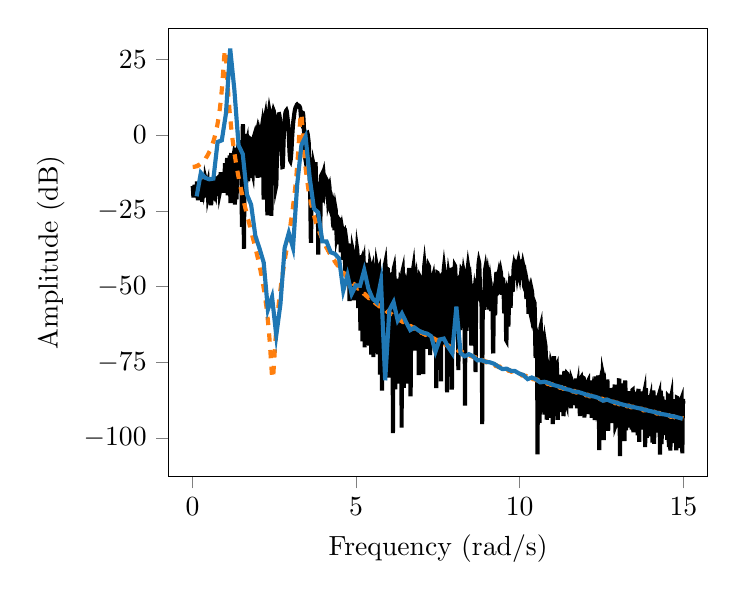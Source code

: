 % This file was created by matplotlib2tikz v0.6.13.
\begin{tikzpicture}

\definecolor{color1}{rgb}{0.122,0.467,0.706}
\definecolor{color0}{rgb}{1,0.498,0.055}

\begin{axis}[
xlabel={Frequency (rad/s)},
ylabel={Amplitude (dB)},
xmin=-0.742, xmax=15.748,
ymin=-112.64, ymax=35.212,
xtick={-5,0,5,10,15,20},
ytick={-125,-100,-75,-50,-25,0,25,50},
minor xtick={},
minor ytick={},
tick align=outside,
tick pos=left,
x grid style={white!69.02!black},
y grid style={white!69.02!black}
]
\addplot [line width=1.5pt, black, forget plot]
table {%
0.007 -16.81
0.014 -17.573
0.022 -19.271
0.029 -20.592
0.036 -19.576
0.043 -18.875
0.05 -18.331
0.058 -17.654
0.065 -16.41
0.072 -17.485
0.079 -17.488
0.086 -18.86
0.094 -18.866
0.101 -18.736
0.108 -20.214
0.115 -19.125
0.122 -17.834
0.13 -17.03
0.137 -15.356
0.144 -16.634
0.151 -18.755
0.158 -19.928
0.166 -21.515
0.173 -20.684
0.18 -17.365
0.187 -16.166
0.194 -16.052
0.202 -15.874
0.209 -17.056
0.216 -18.949
0.223 -19.25
0.23 -19.601
0.237 -20.481
0.245 -19.64
0.252 -17.48
0.259 -16.056
0.266 -15.758
0.273 -15.879
0.281 -17.414
0.288 -20.125
0.295 -22.025
0.302 -21.527
0.309 -20.136
0.317 -19.132
0.324 -17.85
0.331 -16.496
0.338 -16.112
0.345 -17.166
0.353 -18.02
0.36 -17.576
0.367 -16.986
0.374 -17.09
0.381 -17.165
0.389 -15.808
0.396 -14.419
0.403 -14.736
0.41 -16.195
0.417 -17.431
0.425 -18.496
0.432 -19.927
0.439 -20.585
0.446 -18.855
0.453 -16.395
0.461 -16.039
0.468 -18.138
0.475 -19.901
0.482 -19.515
0.489 -19.47
0.497 -21.019
0.504 -22.47
0.511 -21.027
0.518 -18.143
0.525 -17.022
0.533 -17.911
0.54 -18.666
0.547 -18.579
0.554 -19.349
0.561 -21.523
0.569 -23.217
0.576 -21.773
0.583 -18.372
0.59 -16.071
0.597 -16.183
0.605 -18.123
0.612 -19.651
0.619 -19.963
0.626 -19.695
0.633 -19.537
0.641 -19.713
0.648 -19.154
0.655 -17.423
0.662 -15.82
0.669 -15.399
0.677 -16.267
0.684 -17.93
0.691 -19.319
0.698 -19.56
0.705 -18.598
0.712 -17.048
0.72 -15.62
0.727 -14.758
0.734 -14.678
0.741 -15.775
0.748 -17.71
0.756 -19.03
0.763 -18.921
0.77 -17.712
0.777 -15.995
0.784 -14.596
0.792 -13.959
0.799 -13.891
0.806 -14.233
0.813 -14.777
0.82 -15.574
0.828 -17.173
0.835 -18.932
0.842 -18.556
0.849 -15.879
0.856 -13.311
0.864 -12.295
0.871 -13.128
0.878 -14.896
0.885 -16.017
0.892 -16.042
0.9 -15.714
0.907 -15.53
0.914 -15.475
0.921 -15.153
0.928 -14.401
0.936 -13.833
0.943 -13.592
0.95 -13.355
0.957 -13.995
0.964 -16.307
0.972 -19.07
0.979 -17.453
0.986 -12.089
0.993 -9.277
1.0 -11.755
1.008 -17.307
1.015 -14.966
1.022 -11.894
1.029 -11.672
1.036 -14.569
1.044 -17.625
1.051 -11.83
1.058 -7.583
1.065 -8.546
1.072 -13.945
1.08 -19.872
1.087 -15.069
1.094 -9.448
1.101 -8.569
1.108 -11.191
1.116 -16.149
1.123 -16.956
1.13 -9.906
1.137 -6.769
1.144 -9.09
1.151 -15.094
1.159 -22.467
1.166 -21.296
1.173 -12.202
1.18 -7.088
1.187 -5.978
1.195 -9.478
1.202 -17.114
1.209 -17.96
1.216 -12.173
1.223 -8.91
1.231 -8.398
1.238 -10.425
1.245 -15.202
1.252 -18.125
1.259 -11.54
1.267 -6.179
1.274 -5.552
1.281 -9.206
1.288 -16.026
1.295 -22.955
1.303 -20.145
1.31 -10.419
1.317 -4.879
1.324 -4.232
1.331 -7.584
1.339 -14.166
1.346 -21.181
1.353 -18.206
1.36 -11.93
1.367 -7.766
1.375 -5.326
1.382 -4.926
1.389 -7.565
1.396 -12.497
1.403 -12.108
1.411 -9.096
1.418 -9.458
1.425 -10.708
1.432 -9.095
1.439 -6.765
1.447 -6.808
1.454 -7.747
1.461 -4.622
1.468 -1.739
1.475 -3.169
1.483 -7.518
1.49 -9.938
1.497 -12.677
1.504 -20.829
1.511 -30.264
1.519 -22.262
1.526 -8.5
1.533 0.119
1.54 3.561
1.547 1.996
1.555 -4.982
1.562 -17.995
1.569 -32.83
1.576 -37.512
1.583 -17.701
1.591 -5.606
1.598 -0.169
1.605 0.341
1.612 -2.741
1.619 -8.088
1.626 -14.85
1.634 -19.001
1.641 -15.583
1.648 -9.684
1.655 -4.786
1.662 -2.278
1.67 -1.904
1.677 -3.013
1.684 -5.815
1.691 -10.708
1.698 -15.171
1.706 -14.626
1.713 -11.664
1.72 -8.021
1.727 -3.921
1.734 -1.026
1.742 -1.108
1.749 -4.662
1.756 -10.279
1.763 -14.081
1.77 -13.515
1.778 -10.237
1.785 -7.455
1.792 -5.158
1.799 -2.767
1.806 -1.538
1.814 -2.435
1.821 -5.381
1.828 -9.284
1.835 -12.298
1.842 -12.648
1.85 -10.741
1.857 -7.536
1.864 -3.597
1.871 -0.867
1.878 -0.614
1.886 -2.45
1.893 -5.157
1.9 -8.281
1.907 -11.734
1.914 -13.276
1.922 -10.764
1.929 -6.417
1.936 -3.061
1.943 -1.238
1.95 -0.128
1.958 0.283
1.965 -1.069
1.972 -4.646
1.979 -9.48
1.986 -13.393
1.994 -14.076
2.001 -10.482
2.008 -5.682
2.015 -2.444
2.022 -0.861
2.03 0.125
2.037 0.78
2.044 0.4
2.051 -1.233
2.058 -3.508
2.065 -6.283
2.073 -10.202
2.08 -13.913
2.087 -12.867
2.094 -8.492
2.101 -4.059
2.109 -0.613
2.116 1.414
2.123 2.394
2.13 3.143
2.137 3.659
2.145 2.876
2.152 -0.105
2.159 -5.516
2.166 -12.785
2.173 -20.32
2.181 -21.26
2.188 -12.416
2.195 -5.158
2.202 -0.76
2.209 2.115
2.217 4.377
2.224 5.95
2.231 6.363
2.238 5.529
2.245 3.952
2.253 2.268
2.26 0.284
2.267 -3.239
2.274 -9.831
2.281 -21.302
2.289 -26.463
2.296 -15.297
2.303 -7.569
2.31 -2.226
2.317 1.621
2.325 4.362
2.332 6.335
2.339 7.687
2.346 8.26
2.353 7.855
2.361 6.625
2.368 4.995
2.375 3.078
2.382 0.421
2.389 -3.573
2.397 -9.452
2.404 -18.316
2.411 -26.637
2.418 -17.406
2.425 -9.046
2.433 -3.973
2.44 -0.42
2.447 2.512
2.454 4.947
2.461 6.726
2.469 7.784
2.476 8.148
2.483 7.951
2.49 7.443
2.497 6.735
2.504 5.613
2.512 3.794
2.519 1.373
2.526 -1.262
2.533 -4.133
2.54 -7.876
2.548 -12.777
2.555 -16.882
2.562 -16.511
2.569 -13.015
2.576 -9.035
2.584 -5.081
2.591 -1.373
2.598 1.66
2.605 3.671
2.612 4.665
2.62 5.114
2.627 5.618
2.634 6.314
2.641 6.834
2.648 6.853
2.656 6.46
2.663 5.966
2.67 5.501
2.677 4.89
2.684 3.893
2.692 2.441
2.699 0.604
2.706 -1.436
2.713 -3.378
2.72 -5.005
2.728 -6.441
2.735 -7.956
2.742 -9.52
2.749 -10.602
2.756 -10.581
2.764 -9.299
2.771 -7.076
2.778 -4.436
2.785 -1.851
2.792 0.384
2.8 2.133
2.807 3.392
2.814 4.336
2.821 5.229
2.828 6.158
2.836 6.96
2.843 7.442
2.85 7.644
2.857 7.805
2.864 8.031
2.872 8.147
2.879 7.926
2.886 7.368
2.893 6.668
2.9 5.976
2.908 5.293
2.915 4.557
2.922 3.73
2.929 2.748
2.936 1.463
2.944 -0.225
2.951 -2.155
2.958 -3.969
2.965 -5.465
2.972 -6.701
2.979 -7.724
2.987 -8.399
2.994 -8.543
3.001 -8.147
3.008 -7.39
3.015 -6.448
3.023 -5.344
3.03 -4.025
3.037 -2.522
3.044 -1.005
3.051 0.323
3.059 1.431
3.066 2.468
3.073 3.51
3.08 4.421
3.087 5.071
3.095 5.57
3.102 6.136
3.109 6.797
3.116 7.409
3.123 7.869
3.131 8.22
3.138 8.547
3.145 8.862
3.152 9.1
3.159 9.223
3.167 9.305
3.174 9.466
3.181 9.725
3.188 9.963
3.195 10.035
3.203 9.929
3.21 9.789
3.217 9.756
3.224 9.8
3.231 9.755
3.239 9.587
3.246 9.462
3.253 9.491
3.26 9.565
3.267 9.508
3.275 9.324
3.282 9.14
3.289 8.953
3.296 8.549
3.303 7.707
3.311 6.447
3.318 5.082
3.325 4.109
3.332 3.923
3.339 4.483
3.347 5.372
3.354 6.229
3.361 6.909
3.368 7.313
3.375 7.269
3.383 6.67
3.39 5.634
3.397 4.346
3.404 2.801
3.411 0.85
3.418 -1.485
3.426 -3.899
3.433 -5.98
3.44 -7.359
3.447 -7.794
3.454 -7.279
3.462 -5.942
3.469 -4.056
3.476 -2.159
3.483 -0.783
3.49 -0.041
3.498 0.351
3.505 0.606
3.512 0.656
3.519 0.395
3.526 -0.174
3.534 -0.908
3.541 -1.526
3.548 -2.026
3.555 -3.079
3.562 -5.542
3.57 -9.453
3.577 -13.116
3.584 -14.717
3.591 -16.005
3.598 -19.406
3.606 -25.575
3.613 -32.792
3.62 -35.598
3.627 -31.036
3.634 -24.608
3.642 -20.413
3.649 -19.229
3.656 -20.398
3.663 -21.085
3.67 -17.797
3.678 -13.262
3.685 -10.389
3.692 -9.444
3.699 -9.809
3.706 -10.663
3.714 -11.468
3.721 -12.356
3.728 -13.434
3.735 -13.716
3.742 -12.142
3.75 -9.932
3.757 -8.98
3.764 -10.11
3.771 -13.322
3.778 -17.989
3.786 -22.112
3.793 -22.452
3.8 -19.614
3.807 -16.777
3.814 -15.435
3.822 -16.144
3.829 -19.505
3.836 -26.776
3.843 -39.451
3.85 -34.673
3.858 -24.25
3.865 -19.099
3.872 -17.335
3.879 -18.147
3.886 -21.333
3.893 -27.292
3.901 -34.104
3.908 -28.844
3.915 -20.576
3.922 -15.673
3.929 -13.453
3.937 -13.281
3.944 -14.857
3.951 -17.852
3.958 -21.135
3.965 -22.304
3.973 -20.354
3.98 -17.134
3.987 -14.316
3.994 -12.651
4.001 -12.383
4.009 -13.396
4.016 -15.23
4.023 -16.977
4.03 -17.565
4.037 -16.893
4.045 -15.867
4.052 -15.204
4.059 -15.122
4.066 -15.563
4.073 -16.305
4.081 -16.99
4.088 -17.201
4.095 -16.697
4.102 -15.751
4.109 -15.06
4.117 -15.232
4.124 -16.447
4.131 -18.422
4.138 -20.502
4.145 -21.721
4.153 -21.298
4.16 -19.662
4.167 -17.976
4.174 -16.927
4.181 -16.701
4.189 -17.418
4.196 -19.25
4.203 -22.051
4.21 -24.545
4.217 -24.773
4.225 -23.114
4.232 -21.41
4.239 -20.532
4.246 -20.623
4.253 -21.597
4.261 -23.231
4.268 -25.025
4.275 -26.089
4.282 -25.753
4.289 -24.465
4.297 -23.185
4.304 -22.538
4.311 -22.859
4.318 -24.37
4.325 -27.051
4.332 -30.089
4.34 -31.383
4.347 -29.789
4.354 -27.086
4.361 -25.008
4.368 -24.191
4.376 -24.695
4.383 -26.306
4.39 -28.691
4.397 -31.337
4.404 -33.114
4.412 -32.64
4.419 -30.463
4.426 -28.345
4.433 -27.216
4.44 -27.343
4.448 -28.802
4.455 -31.487
4.462 -34.587
4.469 -36.002
4.476 -34.5
4.484 -31.8
4.491 -29.533
4.498 -28.27
4.505 -28.223
4.512 -29.564
4.52 -32.411
4.527 -36.306
4.534 -38.724
4.541 -37.221
4.548 -34.439
4.556 -32.434
4.563 -31.248
4.57 -30.724
4.577 -31.179
4.584 -33.209
4.592 -37.101
4.599 -41.185
4.606 -40.548
4.613 -36.466
4.62 -33.269
4.628 -31.771
4.635 -31.661
4.642 -32.62
4.649 -34.693
4.656 -38.26
4.664 -43.07
4.671 -44.9
4.678 -41.058
4.685 -37.18
4.692 -35.214
4.7 -34.779
4.707 -35.36
4.714 -36.941
4.721 -40.128
4.728 -45.397
4.736 -49.178
4.743 -44.828
4.75 -39.376
4.757 -36.441
4.764 -35.833
4.772 -36.976
4.779 -39.413
4.786 -43.149
4.793 -48.784
4.8 -54.747
4.807 -50.968
4.815 -43.826
4.822 -39.679
4.829 -38.302
4.836 -39.074
4.843 -41.479
4.851 -45.127
4.858 -49.922
4.865 -54.346
4.872 -51.635
4.879 -44.83
4.887 -39.991
4.894 -37.849
4.901 -38.196
4.908 -40.758
4.915 -45.191
4.923 -50.752
4.93 -54.499
4.937 -51.729
4.944 -45.922
4.951 -41.26
4.959 -38.59
4.966 -37.969
4.973 -39.444
4.98 -43.103
4.987 -48.623
4.995 -53.312
5.002 -52.084
5.009 -47.141
5.016 -42.423
5.023 -39.116
5.031 -37.615
5.038 -38.137
5.045 -40.889
5.052 -46.191
5.059 -53.898
5.067 -57.047
5.074 -50.815
5.081 -45.267
5.088 -41.947
5.095 -40.362
5.103 -40.357
5.11 -42.187
5.117 -46.529
5.124 -54.698
5.131 -64.506
5.139 -56.534
5.146 -48.146
5.153 -43.523
5.16 -41.364
5.167 -41.156
5.175 -42.895
5.182 -47.024
5.189 -54.819
5.196 -68.065
5.203 -61.963
5.211 -50.94
5.218 -45.111
5.225 -42.39
5.232 -41.985
5.239 -43.723
5.246 -47.949
5.254 -55.962
5.261 -70.022
5.268 -63.514
5.275 -52.263
5.282 -46.287
5.29 -43.234
5.297 -42.293
5.304 -43.379
5.311 -46.957
5.318 -54.326
5.326 -67.631
5.333 -63.956
5.34 -52.76
5.347 -46.647
5.354 -43.353
5.362 -42.12
5.369 -42.86
5.376 -45.797
5.383 -51.642
5.39 -62.408
5.398 -69.498
5.405 -56.105
5.412 -48.225
5.419 -44.275
5.426 -42.798
5.434 -43.214
5.441 -45.537
5.448 -50.486
5.455 -60.092
5.462 -72.426
5.47 -59.668
5.477 -50.858
5.484 -46.294
5.491 -44.137
5.498 -43.859
5.506 -45.573
5.513 -49.911
5.52 -58.475
5.527 -73.29
5.534 -63.673
5.542 -52.883
5.549 -47.121
5.556 -44.178
5.563 -43.417
5.57 -44.819
5.578 -48.774
5.585 -56.353
5.592 -68.795
5.599 -65.226
5.606 -54.511
5.614 -48.205
5.621 -44.575
5.628 -43.007
5.635 -43.429
5.642 -45.987
5.65 -51.113
5.657 -60.02
5.664 -72.347
5.671 -62.91
5.678 -52.738
5.685 -47.124
5.693 -44.492
5.7 -44.269
5.707 -46.357
5.714 -51.034
5.721 -59.517
5.729 -79.02
5.736 -77.49
5.743 -59.559
5.75 -52.224
5.757 -49.09
5.765 -48.994
5.772 -51.666
5.779 -57.426
5.786 -68.592
5.793 -84.323
5.801 -62.983
5.808 -52.51
5.815 -47.156
5.822 -45.031
5.829 -45.487
5.837 -48.337
5.844 -53.985
5.851 -64.531
5.858 -76.446
5.865 -59.826
5.873 -50.134
5.88 -44.988
5.887 -42.587
5.894 -42.197
5.901 -43.478
5.909 -46.437
5.916 -51.704
5.923 -61.278
5.93 -73.141
5.937 -60.049
5.945 -50.926
5.952 -46.233
5.959 -44.214
5.966 -44.264
5.973 -46.339
5.981 -50.962
5.988 -59.951
5.995 -79.982
6.002 -67.98
6.009 -56.177
6.017 -51.058
6.024 -49.251
6.031 -49.805
6.038 -52.636
6.045 -58.61
6.053 -71.104
6.06 -77.975
6.067 -60.741
6.074 -52.366
6.081 -47.977
6.089 -45.988
6.096 -45.913
6.103 -47.889
6.11 -52.836
6.117 -64.078
6.125 -98.329
6.132 -61.092
6.139 -50.998
6.146 -46.196
6.153 -44.033
6.16 -43.73
6.168 -45.171
6.175 -48.683
6.182 -55.209
6.189 -67.641
6.196 -83.922
6.204 -64.634
6.211 -55.535
6.218 -50.603
6.225 -48.021
6.232 -47.438
6.24 -48.999
6.247 -53.142
6.254 -60.44
6.261 -66.939
6.268 -60.941
6.276 -54.064
6.283 -50.323
6.29 -49.291
6.297 -50.845
6.304 -55.424
6.312 -64.76
6.319 -82.004
6.326 -68.561
6.333 -57.817
6.34 -52.164
6.348 -49.054
6.355 -47.677
6.362 -47.837
6.369 -49.719
6.376 -54.055
6.384 -63.276
6.391 -96.528
6.398 -66.254
6.405 -53.563
6.412 -47.597
6.42 -44.897
6.427 -44.569
6.434 -46.486
6.441 -51.145
6.448 -60.401
6.456 -83.436
6.463 -70.563
6.47 -58.137
6.477 -52.843
6.484 -50.579
6.492 -50.187
6.499 -51.331
6.506 -54.203
6.513 -59.669
6.52 -69.46
6.528 -72.885
6.535 -60.659
6.542 -52.751
6.549 -48.343
6.556 -46.507
6.564 -47.123
6.571 -50.701
6.578 -59.108
6.585 -81.981
6.592 -66.817
6.599 -53.712
6.607 -47.662
6.614 -44.742
6.621 -43.882
6.628 -44.706
6.635 -47.087
6.643 -51.026
6.65 -56.794
6.657 -65.763
6.664 -86.228
6.671 -80.155
6.679 -63.683
6.686 -56.824
6.693 -54.056
6.7 -54.088
6.707 -56.16
6.715 -58.277
6.722 -56.312
6.729 -51.193
6.736 -46.79
6.743 -44.267
6.751 -43.692
6.758 -45.006
6.765 -48.281
6.772 -53.94
6.779 -62.958
6.787 -71.106
6.794 -63.167
6.801 -55.591
6.808 -51.135
6.815 -48.539
6.823 -47.118
6.83 -46.719
6.837 -47.581
6.844 -50.127
6.851 -54.581
6.859 -59.296
6.866 -58.661
6.873 -54.058
6.88 -50.466
6.887 -48.958
6.895 -49.766
6.902 -53.467
6.909 -61.738
6.916 -79.206
6.923 -69.038
6.931 -57.267
6.938 -51.343
6.945 -48.164
6.952 -46.789
6.959 -46.939
6.967 -48.584
6.974 -51.813
6.981 -56.764
6.988 -62.69
6.995 -63.893
7.003 -58.492
7.01 -53.53
7.017 -50.9
7.024 -50.666
7.031 -53.027
7.039 -59.009
7.046 -73.23
7.053 -78.872
7.06 -59.141
7.067 -50.437
7.074 -45.702
7.082 -43.298
7.089 -42.612
7.096 -43.384
7.103 -45.575
7.11 -49.374
7.118 -55.236
7.125 -63.531
7.132 -69.49
7.139 -64.996
7.146 -60.208
7.154 -58.37
7.161 -59.423
7.168 -63.659
7.175 -70.543
7.182 -68.23
7.19 -58.531
7.197 -51.517
7.204 -47.008
7.211 -44.332
7.218 -43.147
7.226 -43.317
7.233 -44.867
7.24 -48.036
7.247 -53.443
7.254 -62.437
7.262 -72.61
7.269 -64.634
7.276 -56.938
7.283 -53.353
7.29 -52.693
7.298 -54.604
7.305 -59.315
7.312 -66.276
7.319 -65.872
7.326 -57.858
7.334 -51.917
7.341 -48.436
7.348 -46.761
7.355 -46.479
7.362 -47.418
7.37 -49.606
7.377 -53.184
7.384 -57.918
7.391 -61.17
7.398 -58.922
7.406 -54.488
7.413 -51.277
7.42 -49.948
7.427 -50.703
7.434 -54.087
7.442 -61.871
7.449 -83.495
7.456 -72.167
7.463 -57.283
7.47 -50.48
7.478 -46.957
7.485 -45.463
7.492 -45.515
7.499 -46.875
7.506 -49.295
7.513 -52.143
7.521 -53.928
7.528 -53.263
7.535 -50.992
7.542 -48.762
7.549 -47.41
7.557 -47.285
7.564 -48.702
7.571 -52.221
7.578 -59.141
7.585 -74.058
7.593 -81.259
7.6 -62.702
7.607 -55.022
7.614 -51.27
7.621 -49.833
7.629 -50.147
7.636 -51.824
7.643 -53.971
7.65 -54.595
7.657 -52.465
7.665 -49.126
7.672 -46.206
7.679 -44.306
7.686 -43.612
7.693 -44.244
7.701 -46.379
7.708 -50.342
7.715 -56.704
7.722 -65.662
7.729 -69.142
7.737 -62.685
7.744 -57.921
7.751 -56.068
7.758 -56.803
7.765 -60.427
7.773 -68.575
7.78 -84.843
7.787 -71.953
7.794 -59.958
7.801 -53.244
7.809 -49.129
7.816 -46.764
7.823 -45.873
7.83 -46.344
7.837 -47.986
7.845 -50.19
7.852 -51.526
7.859 -50.62
7.866 -48.199
7.873 -45.894
7.881 -44.572
7.888 -44.539
7.895 -45.95
7.902 -49.032
7.909 -54.333
7.917 -63.42
7.924 -83.943
7.931 -82.917
7.938 -66.679
7.945 -60.659
7.953 -58.388
7.96 -58.589
7.967 -60.723
7.974 -63.103
7.981 -61.42
7.988 -55.948
7.996 -50.66
8.003 -46.74
8.01 -44.226
8.017 -43.051
8.024 -43.184
8.032 -44.602
8.039 -47.221
8.046 -50.689
8.053 -53.831
8.06 -54.548
8.068 -52.658
8.075 -50.273
8.082 -48.769
8.089 -48.615
8.096 -50.063
8.104 -53.507
8.111 -59.853
8.118 -71.215
8.125 -77.514
8.132 -65.018
8.14 -57.884
8.147 -54.54
8.154 -53.845
8.161 -55.517
8.168 -59.502
8.176 -64.284
8.183 -63.204
8.19 -56.934
8.197 -51.471
8.204 -47.73
8.212 -45.466
8.219 -44.461
8.226 -44.578
8.233 -45.684
8.24 -47.518
8.248 -49.435
8.255 -50.294
8.262 -49.398
8.269 -47.503
8.276 -45.793
8.284 -44.965
8.291 -45.366
8.298 -47.268
8.305 -51.055
8.312 -57.535
8.32 -69.048
8.327 -89.284
8.334 -72.169
8.341 -63.174
8.348 -59.489
8.356 -58.852
8.363 -60.588
8.37 -63.785
8.377 -64.605
8.384 -59.803
8.392 -53.783
8.399 -49.044
8.406 -45.786
8.413 -43.869
8.42 -43.193
8.427 -43.703
8.435 -45.324
8.442 -47.809
8.449 -50.423
8.456 -51.813
8.463 -51.252
8.471 -49.71
8.478 -48.429
8.485 -48.057
8.492 -48.92
8.499 -51.328
8.507 -55.753
8.514 -62.777
8.521 -69.453
8.528 -64.497
8.535 -57.148
8.543 -52.411
8.55 -49.871
8.557 -49.12
8.564 -49.981
8.571 -52.325
8.579 -55.638
8.586 -58.111
8.593 -57.493
8.6 -54.961
8.607 -52.818
8.615 -51.952
8.622 -52.628
8.629 -55.15
8.636 -60.238
8.643 -69.571
8.651 -78.211
8.658 -66.194
8.665 -57.315
8.672 -52.126
8.679 -49.181
8.687 -47.836
8.694 -47.721
8.701 -48.439
8.708 -49.28
8.715 -49.21
8.723 -47.75
8.73 -45.574
8.737 -43.583
8.744 -42.249
8.751 -41.732
8.759 -42.091
8.766 -43.364
8.773 -45.573
8.78 -48.607
8.787 -51.938
8.795 -54.267
8.802 -54.438
8.809 -53.262
8.816 -52.324
8.823 -52.561
8.831 -54.538
8.838 -59.07
8.845 -68.413
8.852 -95.385
8.859 -74.097
8.866 -61.9
8.874 -56.459
8.881 -54.134
8.888 -53.819
8.895 -54.941
8.902 -56.756
8.91 -57.612
8.917 -55.754
8.924 -52.063
8.931 -48.452
8.938 -45.775
8.946 -44.222
8.953 -43.78
8.96 -44.375
8.967 -45.876
8.974 -47.981
8.982 -49.943
8.989 -50.561
8.996 -49.392
9.003 -47.471
9.01 -45.951
9.018 -45.389
9.025 -45.982
9.032 -47.803
9.039 -50.827
9.046 -54.644
9.054 -57.552
9.061 -56.988
9.068 -53.865
9.075 -50.778
9.082 -48.774
9.09 -48.072
9.097 -48.708
9.104 -50.676
9.111 -53.79
9.118 -57.054
9.126 -58.072
9.133 -56.086
9.14 -53.487
9.147 -51.892
9.154 -51.745
9.162 -53.199
9.169 -56.498
9.176 -62.13
9.183 -70.082
9.19 -72.041
9.198 -64.514
9.205 -58.502
9.212 -55.064
9.219 -53.693
9.226 -54.078
9.234 -55.938
9.241 -58.475
9.248 -59.432
9.255 -56.946
9.262 -52.91
9.27 -49.386
9.277 -46.987
9.284 -45.793
9.291 -45.785
9.298 -46.901
9.306 -48.908
9.313 -51.087
9.32 -52.093
9.327 -51.156
9.334 -49.158
9.341 -47.259
9.349 -46.021
9.356 -45.637
9.363 -46.181
9.37 -47.624
9.377 -49.651
9.385 -51.29
9.392 -51.195
9.399 -49.404
9.406 -47.278
9.413 -45.766
9.421 -45.186
9.428 -45.59
9.435 -46.939
9.442 -49.058
9.449 -51.377
9.457 -52.683
9.464 -52.044
9.471 -50.212
9.478 -48.491
9.485 -47.557
9.493 -47.62
9.5 -48.741
9.507 -50.943
9.514 -54.114
9.521 -57.463
9.529 -58.792
9.536 -56.975
9.543 -54.253
9.55 -52.474
9.557 -52.204
9.565 -53.605
9.572 -56.825
9.579 -61.96
9.586 -67.673
9.593 -67.806
9.601 -62.626
9.608 -58.088
9.615 -55.351
9.622 -54.309
9.629 -54.864
9.637 -56.989
9.644 -60.379
9.651 -63.161
9.658 -61.797
9.665 -57.553
9.673 -53.733
9.68 -51.306
9.687 -50.335
9.694 -50.761
9.701 -52.468
9.709 -55.016
9.716 -56.969
9.723 -56.304
9.73 -53.474
9.737 -50.513
9.745 -48.416
9.752 -47.393
9.759 -47.411
9.766 -48.337
9.773 -49.84
9.78 -51.146
9.788 -51.12
9.795 -49.423
9.802 -47.001
9.809 -44.851
9.816 -43.441
9.824 -42.913
9.831 -43.255
9.838 -44.319
9.845 -45.722
9.852 -46.749
9.86 -46.678
9.867 -45.536
9.874 -44.037
9.881 -42.826
9.888 -42.218
9.896 -42.314
9.903 -43.086
9.91 -44.363
9.917 -45.701
9.924 -46.359
9.932 -45.797
9.939 -44.332
9.946 -42.77
9.953 -41.705
9.96 -41.393
9.968 -41.879
9.975 -43.066
9.982 -44.655
9.989 -46.036
9.996 -46.434
10.004 -45.603
10.011 -44.136
10.018 -42.785
10.025 -41.995
10.032 -41.938
10.04 -42.621
10.047 -43.909
10.054 -45.452
10.061 -46.601
10.068 -46.669
10.076 -45.629
10.083 -44.166
10.09 -42.987
10.097 -42.493
10.104 -42.853
10.112 -44.086
10.119 -46.042
10.126 -48.271
10.133 -49.907
10.14 -50.126
10.148 -49.087
10.155 -47.691
10.162 -46.661
10.169 -46.351
10.176 -46.912
10.184 -48.381
10.191 -50.602
10.198 -52.934
10.205 -54.086
10.212 -53.301
10.22 -51.522
10.227 -50.006
10.234 -49.358
10.241 -49.774
10.248 -51.294
10.255 -53.833
10.263 -56.887
10.27 -58.958
10.277 -58.373
10.284 -55.965
10.291 -53.591
10.299 -52.097
10.306 -51.682
10.313 -52.367
10.32 -54.106
10.327 -56.642
10.335 -59.014
10.342 -59.356
10.349 -57.207
10.356 -54.394
10.363 -52.308
10.371 -51.4
10.378 -51.751
10.385 -53.347
10.392 -56.102
10.399 -59.658
10.407 -62.783
10.414 -63.322
10.421 -61.13
10.428 -58.301
10.435 -56.147
10.443 -55.093
10.45 -55.306
10.457 -56.944
10.464 -60.217
10.471 -65.302
10.479 -71.357
10.486 -73.474
10.493 -69.967
10.5 -66.478
10.507 -64.855
10.515 -65.196
10.522 -67.607
10.529 -72.65
10.536 -82.244
10.543 -105.301
10.551 -90.311
10.558 -78.199
10.565 -72.723
10.572 -70.305
10.579 -70.012
10.587 -71.758
10.594 -76.184
10.601 -85.307
10.608 -94.953
10.615 -80.5
10.623 -70.982
10.63 -65.774
10.637 -63.295
10.644 -62.983
10.651 -64.705
10.659 -68.641
10.666 -75.407
10.673 -85.651
10.68 -88.286
10.687 -79.035
10.694 -72.399
10.702 -68.223
10.709 -65.759
10.716 -64.807
10.723 -65.463
10.73 -68.05
10.738 -73.265
10.745 -82.592
10.752 -92.202
10.759 -82.379
10.766 -74.554
10.774 -70.624
10.781 -69.21
10.788 -69.716
10.795 -71.901
10.802 -75.679
10.81 -81.006
10.817 -87.683
10.824 -93.88
10.831 -93.16
10.838 -86.932
10.846 -81.346
10.853 -77.667
10.86 -75.974
10.867 -76.317
10.874 -78.769
10.882 -82.859
10.889 -85.417
10.896 -83.067
10.903 -79.851
10.91 -78.831
10.918 -80.777
10.925 -86.238
10.932 -93.274
10.939 -89.13
10.946 -81.575
10.954 -77.211
10.961 -75.5
10.968 -75.771
10.975 -77.396
10.982 -79.573
10.99 -81.695
10.997 -84.247
11.004 -88.711
11.011 -95.367
11.018 -92.812
11.026 -83.401
11.033 -77.093
11.04 -73.8
11.047 -72.971
11.054 -74.445
11.062 -78.383
11.069 -85.094
11.076 -92.651
11.083 -92.029
11.09 -87.483
11.098 -84.728
11.105 -82.91
11.112 -80.722
11.119 -78.269
11.126 -76.536
11.134 -76.301
11.141 -78.08
11.148 -82.424
11.155 -89.631
11.162 -93.96
11.169 -88.089
11.177 -82.812
11.184 -80.512
11.191 -80.546
11.198 -81.871
11.205 -82.632
11.213 -81.495
11.22 -79.725
11.227 -79.11
11.234 -80.605
11.241 -84.761
11.249 -90.715
11.256 -90.71
11.263 -84.948
11.27 -81.159
11.277 -80.177
11.285 -81.283
11.292 -82.815
11.299 -82.468
11.306 -80.663
11.313 -79.751
11.321 -81.116
11.328 -85.555
11.335 -92.682
11.342 -92.201
11.349 -84.528
11.357 -79.634
11.364 -77.834
11.371 -78.55
11.378 -81.158
11.385 -84.138
11.393 -85.033
11.4 -84.109
11.407 -83.864
11.414 -85.468
11.421 -88.235
11.429 -88.535
11.436 -84.753
11.443 -80.82
11.45 -78.724
11.457 -78.803
11.465 -81.152
11.472 -85.549
11.479 -89.351
11.486 -87.717
11.493 -84.139
11.501 -82.468
11.508 -83.149
11.515 -85.24
11.522 -85.936
11.529 -83.609
11.537 -81.035
11.544 -80.339
11.551 -82.146
11.558 -86.373
11.565 -90.13
11.573 -87.652
11.58 -83.203
11.587 -80.876
11.594 -81.095
11.601 -83.636
11.608 -87.326
11.616 -88.161
11.623 -84.902
11.63 -81.909
11.637 -81.144
11.644 -82.888
11.652 -86.524
11.659 -88.502
11.666 -85.698
11.673 -82.493
11.68 -81.627
11.688 -83.473
11.695 -87.296
11.702 -89.053
11.709 -85.613
11.716 -81.847
11.724 -80.292
11.731 -81.273
11.738 -84.778
11.745 -89.569
11.752 -90.095
11.76 -85.957
11.767 -82.951
11.774 -82.491
11.781 -84.2
11.788 -86.299
11.796 -85.716
11.803 -83.113
11.81 -81.461
11.817 -82.003
11.824 -85.107
11.832 -90.36
11.839 -92.702
11.846 -87.83
11.853 -82.879
11.86 -80.341
11.868 -80.202
11.875 -82.302
11.882 -86.01
11.889 -88.507
11.896 -87.044
11.904 -84.893
11.911 -84.845
11.918 -87.242
11.925 -89.753
11.932 -87.401
11.94 -82.825
11.947 -80.137
11.954 -80.189
11.961 -83.2
11.968 -89.078
11.976 -93.184
11.983 -88.747
11.99 -84.008
11.997 -82.125
12.004 -82.872
12.012 -85.532
12.019 -87.881
12.026 -86.83
12.033 -84.124
12.04 -82.834
12.047 -84.057
12.055 -87.973
12.062 -92.079
12.069 -89.434
12.076 -84.198
12.083 -81.278
12.091 -81.109
12.098 -83.488
12.105 -87.659
12.112 -90.249
12.119 -88.115
12.127 -85.186
12.134 -84.221
12.141 -85.618
12.148 -88.54
12.155 -89.338
12.163 -85.858
12.17 -82.284
12.177 -80.971
12.184 -82.461
12.191 -87.045
12.199 -93.287
12.206 -92.36
12.213 -86.69
12.22 -83.413
12.227 -82.889
12.235 -84.447
12.242 -86.725
12.249 -87.3
12.256 -85.663
12.263 -84.159
12.271 -84.498
12.278 -87.491
12.285 -92.963
12.292 -94.024
12.299 -87.249
12.307 -81.916
12.314 -79.665
12.321 -80.259
12.328 -83.573
12.335 -88.994
12.343 -92.349
12.35 -90.051
12.357 -87.678
12.364 -87.803
12.371 -89.567
12.379 -89.193
12.386 -85.083
12.393 -81.108
12.4 -79.283
12.407 -80.114
12.415 -84.219
12.422 -93.221
12.429 -103.884
12.436 -92.77
12.443 -85.05
12.451 -81.85
12.458 -81.478
12.465 -82.894
12.472 -84.825
12.479 -85.905
12.487 -86.295
12.494 -87.599
12.501 -91.187
12.508 -96.244
12.515 -93.93
12.522 -86.349
12.53 -81.114
12.537 -78.772
12.544 -79.146
12.551 -82.498
12.558 -89.825
12.566 -100.623
12.573 -95.527
12.58 -87.51
12.587 -84.031
12.594 -83.621
12.602 -84.978
12.609 -86.235
12.616 -85.892
12.623 -85.065
12.63 -85.706
12.638 -88.964
12.645 -94.62
12.652 -95.126
12.659 -88.168
12.666 -82.917
12.674 -80.687
12.681 -81.305
12.688 -84.964
12.695 -92.067
12.702 -97.559
12.71 -91.506
12.717 -85.975
12.724 -83.966
12.731 -84.888
12.738 -87.784
12.746 -89.789
12.753 -87.989
12.76 -85.268
12.767 -84.453
12.774 -86.365
12.782 -91.062
12.789 -94.999
12.796 -91.079
12.803 -85.872
12.81 -83.476
12.818 -84.084
12.825 -87.494
12.832 -91.869
12.839 -91.147
12.846 -86.872
12.854 -84.482
12.861 -85.117
12.868 -88.925
12.875 -94.418
12.882 -93.314
12.89 -87.262
12.897 -83.358
12.904 -82.327
12.911 -84.101
12.918 -88.909
12.926 -95.846
12.933 -95.631
12.94 -89.241
12.947 -85.3
12.954 -84.332
12.961 -85.691
12.969 -88.011
12.976 -88.743
12.983 -87.491
12.99 -86.908
12.997 -88.838
13.005 -93.754
13.012 -96.528
13.019 -90.101
13.026 -83.958
13.033 -80.956
13.041 -80.97
13.048 -84.269
13.055 -92.293
13.062 -105.919
13.069 -95.778
13.077 -86.435
13.084 -82.484
13.091 -81.931
13.098 -84.02
13.105 -88.01
13.113 -91.572
13.12 -91.715
13.127 -90.481
13.134 -90.571
13.141 -91.745
13.149 -91.181
13.156 -87.707
13.163 -84.266
13.17 -82.801
13.177 -84.066
13.185 -89.047
13.192 -99.751
13.199 -100.934
13.206 -88.982
13.213 -82.925
13.221 -80.97
13.228 -82.323
13.235 -87.097
13.242 -95.159
13.249 -97.391
13.257 -90.852
13.264 -86.935
13.271 -86.396
13.278 -88.41
13.285 -91.07
13.293 -90.803
13.3 -88.098
13.307 -86.383
13.314 -87.044
13.321 -90.327
13.329 -94.633
13.336 -93.603
13.343 -88.506
13.35 -85.123
13.357 -84.557
13.365 -86.957
13.372 -92.289
13.379 -96.51
13.386 -92.09
13.393 -86.925
13.401 -84.868
13.408 -86.096
13.415 -90.806
13.422 -97.158
13.429 -94.263
13.436 -87.569
13.444 -84.123
13.451 -84.061
13.458 -87.383
13.465 -94.125
13.472 -98.025
13.48 -91.843
13.487 -86.855
13.494 -85.294
13.501 -86.726
13.508 -90.471
13.516 -93.611
13.523 -91.902
13.53 -88.726
13.537 -87.6
13.544 -89.195
13.552 -92.919
13.559 -94.545
13.566 -90.516
13.573 -86.32
13.58 -84.701
13.588 -86.149
13.595 -91.227
13.602 -99.035
13.609 -96.158
13.616 -88.287
13.624 -84.231
13.631 -83.761
13.638 -86.837
13.645 -94.152
13.652 -101.168
13.66 -93.503
13.667 -86.973
13.674 -84.599
13.681 -85.655
13.688 -89.883
13.696 -95.615
13.703 -95.171
13.71 -90.269
13.717 -87.513
13.724 -87.631
13.732 -90.062
13.739 -92.759
13.746 -92.046
13.753 -89.134
13.76 -87.524
13.768 -88.484
13.775 -92.353
13.782 -97.191
13.789 -94.737
13.796 -88.626
13.804 -85.061
13.811 -84.684
13.818 -87.816
13.825 -95.559
13.832 -102.968
13.84 -93.344
13.847 -86.2
13.854 -83.498
13.861 -84.378
13.868 -88.992
13.875 -97.729
13.883 -99.872
13.89 -91.538
13.897 -86.799
13.904 -85.843
13.911 -88.076
13.919 -92.844
13.926 -96.127
13.933 -93.1
13.94 -89.479
13.947 -88.44
13.955 -90.077
13.962 -93.173
13.969 -93.718
13.976 -90.414
13.983 -87.54
13.991 -87.135
13.998 -89.81
14.005 -95.796
14.012 -99.365
14.019 -92.664
14.027 -86.848
14.034 -84.567
14.041 -85.728
14.048 -90.952
14.055 -101.466
14.063 -100.542
14.07 -90.191
14.077 -85.203
14.084 -84.283
14.091 -87.024
14.099 -93.989
14.106 -101.83
14.113 -95.146
14.12 -88.431
14.127 -85.924
14.135 -86.876
14.142 -90.944
14.149 -96.436
14.156 -96.171
14.163 -91.486
14.171 -88.744
14.178 -88.851
14.185 -91.458
14.192 -94.751
14.199 -94.238
14.207 -90.713
14.214 -88.519
14.221 -89.109
14.228 -92.883
14.235 -98.151
14.243 -95.769
14.25 -89.293
14.257 -85.639
14.264 -85.378
14.271 -88.845
14.279 -97.469
14.286 -105.437
14.293 -94.066
14.3 -86.874
14.307 -84.321
14.315 -85.429
14.322 -90.505
14.329 -100.566
14.336 -101.943
14.343 -92.131
14.35 -87.177
14.358 -86.232
14.365 -88.677
14.372 -94.225
14.379 -98.642
14.386 -94.471
14.394 -89.68
14.401 -87.994
14.408 -89.457
14.415 -93.674
14.422 -97.26
14.43 -94.251
14.437 -89.873
14.444 -88.126
14.451 -89.512
14.458 -94.069
14.466 -98.953
14.473 -95.559
14.48 -89.96
14.487 -87.41
14.494 -88.326
14.502 -93.086
14.509 -100.557
14.516 -97.504
14.523 -89.891
14.53 -86.201
14.538 -86.309
14.545 -90.398
14.552 -99.482
14.559 -102.931
14.566 -92.755
14.574 -86.983
14.581 -85.348
14.588 -87.289
14.595 -93.417
14.602 -104.086
14.61 -100.168
14.617 -90.953
14.624 -86.748
14.631 -86.341
14.638 -89.422
14.646 -96.213
14.653 -101.607
14.66 -95.462
14.667 -89.963
14.674 -88.205
14.682 -89.783
14.689 -94.082
14.696 -97.204
14.703 -93.972
14.71 -90.117
14.718 -89.135
14.725 -91.546
14.732 -97.175
14.739 -99.871
14.746 -93.758
14.754 -88.723
14.761 -87.128
14.768 -89.029
14.775 -95.085
14.782 -104.036
14.789 -98.475
14.797 -90.316
14.804 -86.651
14.811 -86.689
14.818 -90.435
14.825 -98.586
14.833 -103.263
14.84 -94.414
14.847 -88.624
14.854 -86.952
14.861 -88.929
14.869 -94.926
14.876 -102.555
14.883 -97.258
14.89 -90.234
14.897 -87.406
14.905 -88.431
14.912 -93.71
14.919 -103.229
14.926 -100.122
14.933 -91.205
14.941 -87.055
14.948 -86.844
14.955 -90.504
14.962 -99.013
14.969 -104.97
14.977 -95.182
14.984 -88.962
14.991 -87.044
14.998 -88.637
};
\addplot [line width=1.5pt, color0, dashed, forget plot]
table {%
0.007 -10.53
0.014 -10.521
0.022 -10.522
0.029 -10.524
0.036 -10.501
0.043 -10.502
0.05 -10.495
0.058 -10.466
0.065 -10.474
0.072 -10.437
0.079 -10.434
0.086 -10.41
0.094 -10.385
0.101 -10.375
0.108 -10.331
0.115 -10.33
0.122 -10.273
0.13 -10.276
0.137 -10.211
0.144 -10.213
0.151 -10.142
0.158 -10.142
0.166 -10.067
0.173 -10.065
0.18 -9.984
0.187 -9.979
0.194 -9.896
0.202 -9.884
0.209 -9.802
0.216 -9.779
0.223 -9.705
0.23 -9.662
0.237 -9.604
0.245 -9.534
0.252 -9.496
0.259 -9.399
0.266 -9.376
0.273 -9.262
0.281 -9.239
0.288 -9.129
0.295 -9.081
0.302 -8.998
0.309 -8.906
0.317 -8.859
0.324 -8.73
0.331 -8.697
0.338 -8.564
0.345 -8.504
0.353 -8.408
0.36 -8.291
0.367 -8.238
0.374 -8.085
0.381 -8.031
0.389 -7.899
0.396 -7.789
0.403 -7.712
0.41 -7.546
0.417 -7.486
0.425 -7.331
0.432 -7.213
0.439 -7.12
0.446 -6.937
0.453 -6.863
0.461 -6.696
0.468 -6.553
0.475 -6.455
0.482 -6.251
0.489 -6.153
0.497 -5.987
0.504 -5.804
0.511 -5.703
0.518 -5.483
0.525 -5.342
0.533 -5.192
0.54 -4.961
0.547 -4.842
0.554 -4.63
0.561 -4.421
0.569 -4.286
0.576 -4.028
0.583 -3.85
0.59 -3.67
0.597 -3.394
0.605 -3.231
0.612 -2.995
0.619 -2.723
0.626 -2.553
0.633 -2.266
0.641 -2.007
0.648 -1.808
0.655 -1.482
0.662 -1.233
0.669 -0.993
0.677 -0.639
0.684 -0.39
0.691 -0.101
0.698 0.273
0.705 0.532
0.712 0.872
0.72 1.263
0.727 1.546
0.734 1.935
0.741 2.348
0.748 2.663
0.756 3.103
0.763 3.541
0.77 3.898
0.777 4.39
0.784 4.864
0.792 5.27
0.799 5.817
0.806 6.338
0.813 6.802
0.82 7.413
0.828 7.994
0.835 8.525
0.842 9.209
0.849 9.867
0.856 10.479
0.864 11.248
0.871 12.004
0.878 12.712
0.885 13.582
0.892 14.457
0.9 15.281
0.907 16.269
0.914 17.284
0.921 18.238
0.928 19.348
0.936 20.503
0.943 21.572
0.95 22.755
0.957 23.967
0.964 25.011
0.972 26.04
0.979 26.983
0.986 27.573
0.993 27.907
1.0 27.995
1.008 27.611
1.015 26.896
1.022 26.038
1.029 24.898
1.036 23.585
1.044 22.335
1.051 21.017
1.058 19.609
1.065 18.342
1.072 17.121
1.08 15.816
1.087 14.635
1.094 13.567
1.101 12.416
1.108 11.327
1.116 10.392
1.123 9.4
1.13 8.393
1.137 7.55
1.144 6.705
1.151 5.781
1.159 4.988
1.166 4.265
1.173 3.436
1.18 2.667
1.187 2.028
1.195 1.307
1.202 0.558
1.209 -0.044
1.216 -0.656
1.223 -1.366
1.231 -1.969
1.238 -2.495
1.245 -3.134
1.252 -3.754
1.259 -4.238
1.267 -4.783
1.274 -5.403
1.281 -5.895
1.288 -6.35
1.295 -6.927
1.303 -7.456
1.31 -7.865
1.317 -8.358
1.324 -8.911
1.331 -9.332
1.339 -9.735
1.346 -10.261
1.353 -10.732
1.36 -11.088
1.367 -11.534
1.375 -12.041
1.382 -12.418
1.389 -12.775
1.396 -13.257
1.403 -13.696
1.411 -14.015
1.418 -14.412
1.425 -14.888
1.432 -15.246
1.439 -15.558
1.447 -15.997
1.454 -16.425
1.461 -16.722
1.468 -17.066
1.475 -17.517
1.483 -17.877
1.49 -18.152
1.497 -18.539
1.504 -18.967
1.511 -19.265
1.519 -19.555
1.526 -19.971
1.533 -20.352
1.54 -20.61
1.547 -20.934
1.555 -21.356
1.562 -21.682
1.569 -21.929
1.576 -22.29
1.583 -22.694
1.591 -22.971
1.598 -23.231
1.605 -23.618
1.612 -23.989
1.619 -24.233
1.626 -24.518
1.634 -24.919
1.641 -25.25
1.648 -25.478
1.655 -25.793
1.662 -26.191
1.67 -26.485
1.677 -26.712
1.684 -27.054
1.691 -27.44
1.698 -27.704
1.706 -27.939
1.713 -28.302
1.72 -28.671
1.727 -28.912
1.734 -29.163
1.742 -29.54
1.749 -29.889
1.756 -30.115
1.763 -30.384
1.77 -30.77
1.778 -31.1
1.785 -31.319
1.792 -31.605
1.799 -31.996
1.806 -32.311
1.814 -32.528
1.821 -32.829
1.828 -33.222
1.835 -33.526
1.842 -33.744
1.85 -34.059
1.857 -34.454
1.864 -34.751
1.871 -34.974
1.878 -35.299
1.886 -35.697
1.893 -35.992
1.9 -36.219
1.907 -36.554
1.914 -36.956
1.922 -37.254
1.929 -37.487
1.936 -37.828
1.943 -38.237
1.95 -38.542
1.958 -38.782
1.965 -39.129
1.972 -39.546
1.979 -39.864
1.986 -40.112
1.994 -40.463
2.001 -40.891
2.008 -41.226
2.015 -41.485
2.022 -41.838
2.03 -42.279
2.037 -42.637
2.044 -42.91
2.051 -43.265
2.058 -43.72
2.065 -44.107
2.073 -44.398
2.08 -44.756
2.087 -45.225
2.094 -45.646
2.101 -45.963
2.109 -46.325
2.116 -46.808
2.123 -47.269
2.13 -47.62
2.137 -47.99
2.145 -48.487
2.152 -48.993
2.159 -49.39
2.166 -49.776
2.173 -50.285
2.181 -50.839
2.188 -51.295
2.195 -51.709
2.202 -52.233
2.209 -52.837
2.217 -53.367
2.224 -53.827
2.231 -54.372
2.238 -55.027
2.245 -55.644
2.253 -56.175
2.26 -56.755
2.267 -57.464
2.274 -58.183
2.281 -58.815
2.289 -59.454
2.296 -60.225
2.303 -61.059
2.31 -61.827
2.317 -62.565
2.325 -63.416
2.332 -64.379
2.339 -65.32
2.346 -66.21
2.353 -67.172
2.361 -68.276
2.368 -69.419
2.375 -70.509
2.382 -71.61
2.389 -72.833
2.397 -74.139
2.404 -75.383
2.411 -76.517
2.418 -77.626
2.425 -78.727
2.433 -79.639
2.44 -80.156
2.447 -80.308
2.454 -80.251
2.461 -79.925
2.469 -79.152
2.476 -78.037
2.483 -76.896
2.49 -75.797
2.497 -74.554
2.504 -73.146
2.512 -71.808
2.519 -70.667
2.526 -69.554
2.533 -68.319
2.54 -67.085
2.548 -66.04
2.555 -65.123
2.562 -64.132
2.569 -63.056
2.576 -62.085
2.584 -61.293
2.591 -60.511
2.598 -59.611
2.605 -58.703
2.612 -57.954
2.62 -57.311
2.627 -56.588
2.634 -55.766
2.641 -55.018
2.648 -54.427
2.656 -53.851
2.663 -53.153
2.67 -52.415
2.677 -51.806
2.684 -51.309
2.692 -50.749
2.699 -50.071
2.706 -49.424
2.713 -48.923
2.72 -48.467
2.728 -47.899
2.735 -47.252
2.742 -46.694
2.749 -46.265
2.756 -45.812
2.764 -45.232
2.771 -44.626
2.778 -44.145
2.785 -43.753
2.792 -43.282
2.8 -42.695
2.807 -42.137
2.814 -41.715
2.821 -41.329
2.828 -40.832
2.836 -40.247
2.843 -39.736
2.85 -39.35
2.857 -38.951
2.864 -38.424
2.872 -37.849
2.879 -37.378
2.886 -37.007
2.893 -36.581
2.9 -36.027
2.908 -35.464
2.915 -35.021
2.922 -34.647
2.929 -34.185
2.936 -33.607
2.944 -33.053
2.951 -32.624
2.958 -32.232
2.965 -31.729
2.972 -31.128
2.979 -30.577
2.987 -30.146
2.994 -29.722
3.001 -29.175
3.008 -28.546
3.015 -27.988
3.023 -27.541
3.03 -27.073
3.037 -26.475
3.044 -25.812
3.051 -25.232
3.059 -24.751
3.066 -24.228
3.073 -23.571
3.08 -22.861
3.087 -22.24
3.095 -21.705
3.102 -21.112
3.109 -20.381
3.116 -19.605
3.123 -18.919
3.131 -18.306
3.138 -17.621
3.145 -16.794
3.152 -15.923
3.159 -15.139
3.167 -14.415
3.174 -13.606
3.181 -12.648
3.188 -11.641
3.195 -10.711
3.203 -9.829
3.21 -8.852
3.217 -7.715
3.224 -6.517
3.231 -5.386
3.239 -4.296
3.246 -3.111
3.253 -1.767
3.26 -0.37
3.267 0.938
3.275 2.15
3.282 3.368
3.289 4.616
3.296 5.745
3.303 6.551
3.311 6.964
3.318 7.07
3.325 6.938
3.332 6.524
3.339 5.754
3.347 4.684
3.354 3.511
3.361 2.388
3.368 1.301
3.375 0.142
3.383 -1.107
3.39 -2.319
3.397 -3.38
3.404 -4.321
3.411 -5.276
3.418 -6.305
3.426 -7.314
3.433 -8.184
3.44 -8.922
3.447 -9.659
3.454 -10.481
3.462 -11.319
3.469 -12.046
3.476 -12.638
3.483 -13.21
3.49 -13.869
3.498 -14.579
3.505 -15.211
3.512 -15.708
3.519 -16.159
3.526 -16.688
3.534 -17.298
3.541 -17.867
3.548 -18.307
3.555 -18.672
3.562 -19.094
3.57 -19.615
3.577 -20.138
3.584 -20.549
3.591 -20.86
3.598 -21.192
3.606 -21.63
3.613 -22.113
3.62 -22.513
3.627 -22.795
3.634 -23.058
3.642 -23.414
3.649 -23.852
3.656 -24.249
3.663 -24.527
3.67 -24.742
3.678 -25.021
3.685 -25.404
3.692 -25.797
3.699 -26.088
3.706 -26.281
3.714 -26.491
3.721 -26.809
3.728 -27.186
3.735 -27.499
3.742 -27.695
3.75 -27.857
3.757 -28.102
3.764 -28.444
3.771 -28.775
3.778 -28.997
3.786 -29.136
3.793 -29.312
3.8 -29.597
3.807 -29.93
3.814 -30.189
3.822 -30.337
3.829 -30.462
3.836 -30.676
3.843 -30.983
3.85 -31.275
3.858 -31.458
3.865 -31.563
3.872 -31.706
3.879 -31.959
3.886 -32.261
3.893 -32.492
3.901 -32.614
3.908 -32.707
3.915 -32.886
3.922 -33.162
3.929 -33.433
3.937 -33.601
3.944 -33.683
3.951 -33.791
3.958 -34.007
3.965 -34.285
3.973 -34.509
3.98 -34.623
3.987 -34.69
3.994 -34.826
4.001 -35.068
4.009 -35.329
4.016 -35.502
4.023 -35.577
4.03 -35.648
4.037 -35.816
4.045 -36.07
4.052 -36.301
4.059 -36.427
4.066 -36.478
4.073 -36.566
4.081 -36.762
4.088 -37.014
4.095 -37.208
4.102 -37.295
4.109 -37.338
4.117 -37.448
4.124 -37.664
4.131 -37.903
4.138 -38.061
4.145 -38.118
4.153 -38.162
4.16 -38.296
4.167 -38.522
4.174 -38.742
4.181 -38.866
4.189 -38.904
4.196 -38.956
4.203 -39.109
4.21 -39.339
4.217 -39.538
4.225 -39.633
4.232 -39.658
4.239 -39.721
4.246 -39.889
4.253 -40.117
4.261 -40.294
4.268 -40.366
4.275 -40.385
4.282 -40.458
4.289 -40.637
4.297 -40.859
4.304 -41.017
4.311 -41.071
4.318 -41.087
4.325 -41.169
4.332 -41.355
4.34 -41.57
4.347 -41.711
4.354 -41.752
4.361 -41.766
4.368 -41.855
4.376 -42.043
4.383 -42.251
4.39 -42.38
4.397 -42.411
4.404 -42.423
4.412 -42.515
4.419 -42.704
4.426 -42.906
4.433 -43.027
4.44 -43.051
4.448 -43.061
4.455 -43.153
4.462 -43.34
4.469 -43.538
4.476 -43.653
4.484 -43.674
4.491 -43.681
4.498 -43.768
4.505 -43.951
4.512 -44.147
4.52 -44.261
4.527 -44.281
4.534 -44.283
4.541 -44.364
4.548 -44.54
4.556 -44.735
4.563 -44.852
4.57 -44.874
4.577 -44.871
4.584 -44.941
4.592 -45.109
4.599 -45.303
4.606 -45.427
4.613 -45.453
4.62 -45.445
4.628 -45.501
4.635 -45.657
4.642 -45.851
4.649 -45.985
4.656 -46.019
4.664 -46.007
4.671 -46.047
4.678 -46.188
4.685 -46.38
4.692 -46.526
4.7 -46.573
4.707 -46.56
4.714 -46.582
4.721 -46.703
4.728 -46.89
4.736 -47.05
4.743 -47.114
4.75 -47.104
4.757 -47.109
4.764 -47.205
4.772 -47.383
4.779 -47.555
4.786 -47.641
4.793 -47.64
4.8 -47.63
4.807 -47.698
4.815 -47.858
4.822 -48.039
4.829 -48.151
4.836 -48.167
4.843 -48.147
4.851 -48.185
4.858 -48.321
4.865 -48.504
4.872 -48.642
4.879 -48.683
4.887 -48.662
4.894 -48.671
4.901 -48.774
4.908 -48.949
4.915 -49.11
4.923 -49.183
4.93 -49.174
4.937 -49.159
4.944 -49.223
4.951 -49.378
4.959 -49.554
4.966 -49.663
4.973 -49.678
4.98 -49.653
4.987 -49.677
4.995 -49.798
5.002 -49.975
5.009 -50.118
5.016 -50.169
5.023 -50.149
5.031 -50.139
5.038 -50.216
5.045 -50.376
5.052 -50.544
5.059 -50.638
5.067 -50.642
5.074 -50.614
5.081 -50.643
5.088 -50.767
5.095 -50.941
5.103 -51.077
5.11 -51.122
5.117 -51.097
5.124 -51.086
5.131 -51.16
5.139 -51.316
5.146 -51.482
5.153 -51.576
5.16 -51.58
5.167 -51.549
5.175 -51.569
5.182 -51.683
5.189 -51.853
5.196 -51.994
5.203 -52.047
5.211 -52.024
5.218 -52.003
5.225 -52.059
5.232 -52.203
5.239 -52.371
5.246 -52.48
5.254 -52.496
5.261 -52.463
5.268 -52.462
5.275 -52.553
5.282 -52.714
5.29 -52.867
5.297 -52.943
5.304 -52.933
5.311 -52.9
5.318 -52.925
5.326 -53.043
5.333 -53.21
5.34 -53.343
5.347 -53.389
5.354 -53.362
5.362 -53.337
5.369 -53.388
5.376 -53.525
5.383 -53.69
5.39 -53.801
5.398 -53.822
5.405 -53.787
5.412 -53.775
5.419 -53.847
5.426 -53.997
5.434 -54.155
5.441 -54.245
5.448 -54.248
5.455 -54.209
5.462 -54.21
5.47 -54.3
5.477 -54.457
5.484 -54.606
5.491 -54.678
5.498 -54.667
5.506 -54.629
5.513 -54.641
5.52 -54.745
5.527 -54.905
5.534 -55.044
5.542 -55.103
5.549 -55.083
5.556 -55.045
5.563 -55.068
5.57 -55.179
5.578 -55.34
5.585 -55.472
5.592 -55.521
5.599 -55.495
5.606 -55.459
5.614 -55.487
5.621 -55.604
5.628 -55.764
5.635 -55.891
5.642 -55.933
5.65 -55.904
5.657 -55.869
5.664 -55.9
5.671 -56.018
5.678 -56.177
5.685 -56.301
5.693 -56.342
5.7 -56.312
5.707 -56.276
5.714 -56.305
5.721 -56.421
5.729 -56.579
5.736 -56.704
5.743 -56.746
5.75 -56.717
5.757 -56.679
5.765 -56.703
5.772 -56.814
5.779 -56.971
5.786 -57.099
5.793 -57.147
5.801 -57.121
5.808 -57.08
5.815 -57.095
5.822 -57.198
5.829 -57.352
5.837 -57.486
5.844 -57.543
5.851 -57.523
5.858 -57.478
5.865 -57.482
5.873 -57.572
5.88 -57.722
5.887 -57.863
5.894 -57.933
5.901 -57.923
5.909 -57.877
5.916 -57.867
5.923 -57.94
5.93 -58.082
5.937 -58.23
5.945 -58.317
5.952 -58.32
5.959 -58.275
5.966 -58.25
5.973 -58.303
5.981 -58.433
5.988 -58.585
5.995 -58.69
6.002 -58.713
6.009 -58.674
6.017 -58.636
6.024 -58.664
6.031 -58.775
6.038 -58.927
6.045 -59.051
6.053 -59.098
6.06 -59.072
6.067 -59.025
6.074 -59.027
6.081 -59.112
6.089 -59.257
6.096 -59.397
6.103 -59.472
6.11 -59.467
6.117 -59.419
6.125 -59.396
6.132 -59.449
6.139 -59.578
6.146 -59.727
6.153 -59.831
6.16 -59.855
6.168 -59.816
6.175 -59.774
6.182 -59.792
6.189 -59.892
6.196 -60.041
6.204 -60.17
6.211 -60.23
6.218 -60.212
6.225 -60.162
6.232 -60.146
6.24 -60.209
6.247 -60.341
6.254 -60.487
6.261 -60.584
6.268 -60.6
6.276 -60.558
6.283 -60.517
6.29 -60.536
6.297 -60.637
6.304 -60.783
6.312 -60.912
6.319 -60.971
6.326 -60.954
6.333 -60.903
6.34 -60.883
6.348 -60.938
6.355 -61.065
6.362 -61.211
6.369 -61.314
6.376 -61.339
6.384 -61.3
6.391 -61.253
6.398 -61.259
6.405 -61.346
6.412 -61.487
6.42 -61.622
6.427 -61.697
6.434 -61.694
6.441 -61.645
6.448 -61.61
6.456 -61.642
6.463 -61.752
6.47 -61.898
6.477 -62.017
6.484 -62.066
6.492 -62.043
6.499 -61.99
6.506 -61.971
6.513 -62.027
6.52 -62.152
6.528 -62.296
6.535 -62.399
6.542 -62.425
6.549 -62.389
6.556 -62.338
6.564 -62.335
6.571 -62.409
6.578 -62.544
6.585 -62.682
6.592 -62.769
6.599 -62.779
6.607 -62.734
6.614 -62.688
6.621 -62.698
6.628 -62.787
6.635 -62.926
6.643 -63.058
6.65 -63.132
6.657 -63.13
6.664 -63.08
6.671 -63.039
6.679 -63.06
6.686 -63.156
6.693 -63.297
6.7 -63.424
6.707 -63.488
6.715 -63.479
6.722 -63.427
6.729 -63.39
6.736 -63.416
6.743 -63.518
6.751 -63.659
6.758 -63.782
6.765 -63.841
6.772 -63.828
6.779 -63.775
6.787 -63.739
6.794 -63.768
6.801 -63.871
6.808 -64.012
6.815 -64.133
6.823 -64.191
6.83 -64.177
6.837 -64.123
6.844 -64.087
6.851 -64.114
6.859 -64.215
6.866 -64.354
6.873 -64.477
6.88 -64.538
6.887 -64.526
6.895 -64.473
6.902 -64.433
6.909 -64.455
6.916 -64.55
6.923 -64.688
6.931 -64.814
6.938 -64.881
6.945 -64.876
6.952 -64.825
6.959 -64.78
6.967 -64.791
6.974 -64.877
6.981 -65.012
6.988 -65.142
6.995 -65.219
7.003 -65.225
7.01 -65.178
7.017 -65.128
7.024 -65.126
7.031 -65.198
7.039 -65.326
7.046 -65.461
7.053 -65.552
7.06 -65.572
7.067 -65.532
7.074 -65.477
7.082 -65.46
7.089 -65.514
7.096 -65.631
7.103 -65.769
7.11 -65.875
7.118 -65.914
7.125 -65.887
7.132 -65.831
7.139 -65.798
7.146 -65.829
7.154 -65.93
7.161 -66.066
7.168 -66.187
7.175 -66.248
7.182 -66.241
7.19 -66.189
7.197 -66.141
7.204 -66.147
7.211 -66.224
7.218 -66.352
7.226 -66.484
7.233 -66.571
7.24 -66.589
7.247 -66.549
7.254 -66.493
7.262 -66.472
7.269 -66.519
7.276 -66.63
7.283 -66.767
7.29 -66.877
7.298 -66.925
7.305 -66.907
7.312 -66.852
7.319 -66.809
7.326 -66.822
7.334 -66.905
7.341 -67.035
7.348 -67.163
7.355 -67.245
7.362 -67.258
7.37 -67.216
7.377 -67.16
7.384 -67.139
7.391 -67.185
7.398 -67.294
7.406 -67.429
7.413 -67.541
7.42 -67.593
7.427 -67.578
7.434 -67.524
7.442 -67.476
7.449 -67.48
7.456 -67.554
7.463 -67.679
7.47 -67.809
7.478 -67.901
7.485 -67.926
7.492 -67.892
7.499 -67.834
7.506 -67.801
7.513 -67.828
7.521 -67.922
7.528 -68.054
7.535 -68.176
7.542 -68.247
7.549 -68.251
7.557 -68.205
7.564 -68.149
7.571 -68.13
7.578 -68.177
7.585 -68.285
7.593 -68.418
7.6 -68.53
7.607 -68.584
7.614 -68.573
7.621 -68.52
7.629 -68.468
7.636 -68.462
7.643 -68.524
7.65 -68.64
7.657 -68.772
7.665 -68.874
7.672 -68.914
7.679 -68.893
7.686 -68.837
7.693 -68.79
7.701 -68.794
7.708 -68.865
7.715 -68.986
7.722 -69.115
7.729 -69.21
7.737 -69.242
7.744 -69.214
7.751 -69.156
7.758 -69.113
7.765 -69.123
7.773 -69.199
7.78 -69.322
7.787 -69.45
7.794 -69.54
7.801 -69.568
7.809 -69.537
7.816 -69.479
7.823 -69.437
7.83 -69.448
7.837 -69.525
7.845 -69.648
7.852 -69.775
7.859 -69.864
7.866 -69.893
7.873 -69.863
7.881 -69.805
7.888 -69.761
7.895 -69.77
7.902 -69.843
7.909 -69.964
7.917 -70.091
7.924 -70.184
7.931 -70.217
7.938 -70.191
7.945 -70.133
7.953 -70.086
7.96 -70.088
7.967 -70.154
7.974 -70.27
7.981 -70.399
7.988 -70.497
7.996 -70.539
8.003 -70.52
8.01 -70.465
8.017 -70.413
8.024 -70.404
8.032 -70.458
8.039 -70.567
8.046 -70.696
8.053 -70.803
8.06 -70.857
8.068 -70.85
8.075 -70.8
8.082 -70.743
8.089 -70.721
8.096 -70.759
8.104 -70.856
8.111 -70.983
8.118 -71.099
8.125 -71.17
8.132 -71.179
8.14 -71.138
8.147 -71.078
8.154 -71.041
8.161 -71.059
8.168 -71.139
8.176 -71.26
8.183 -71.383
8.19 -71.472
8.197 -71.502
8.204 -71.476
8.212 -71.419
8.219 -71.369
8.226 -71.363
8.233 -71.419
8.24 -71.527
8.248 -71.654
8.255 -71.761
8.262 -71.816
8.269 -71.813
8.276 -71.764
8.284 -71.706
8.291 -71.676
8.298 -71.703
8.305 -71.789
8.312 -71.911
8.32 -72.032
8.327 -72.115
8.334 -72.14
8.341 -72.111
8.348 -72.053
8.356 -72.003
8.363 -71.998
8.37 -72.053
8.377 -72.159
8.384 -72.285
8.392 -72.392
8.399 -72.451
8.406 -72.451
8.413 -72.405
8.42 -72.346
8.427 -72.31
8.435 -72.328
8.442 -72.405
8.449 -72.522
8.456 -72.645
8.463 -72.737
8.471 -72.774
8.478 -72.756
8.485 -72.701
8.492 -72.646
8.499 -72.625
8.507 -72.661
8.514 -72.753
8.521 -72.876
8.528 -72.992
8.535 -73.07
8.543 -73.091
8.55 -73.06
8.557 -73.001
8.564 -72.951
8.571 -72.942
8.579 -72.993
8.586 -73.094
8.593 -73.218
8.6 -73.328
8.607 -73.394
8.615 -73.404
8.622 -73.365
8.629 -73.305
8.636 -73.26
8.643 -73.26
8.651 -73.319
8.658 -73.425
8.665 -73.549
8.672 -73.654
8.679 -73.713
8.687 -73.716
8.694 -73.674
8.701 -73.614
8.708 -73.571
8.715 -73.576
8.723 -73.639
8.73 -73.747
8.737 -73.87
8.744 -73.973
8.751 -74.029
8.759 -74.03
8.766 -73.986
8.773 -73.926
8.78 -73.884
8.787 -73.889
8.795 -73.951
8.802 -74.058
8.809 -74.18
8.816 -74.284
8.823 -74.342
8.831 -74.345
8.838 -74.303
8.845 -74.243
8.852 -74.198
8.859 -74.199
8.866 -74.255
8.874 -74.359
8.881 -74.48
8.888 -74.587
8.895 -74.651
8.902 -74.661
8.91 -74.624
8.917 -74.564
8.924 -74.515
8.931 -74.506
8.938 -74.553
8.946 -74.649
8.953 -74.77
8.96 -74.881
8.967 -74.955
8.974 -74.976
8.982 -74.947
8.989 -74.89
8.996 -74.836
9.003 -74.815
9.01 -74.847
9.018 -74.932
9.025 -75.048
9.032 -75.165
9.039 -75.251
9.046 -75.287
9.054 -75.272
9.061 -75.221
9.068 -75.162
9.075 -75.127
9.082 -75.14
9.09 -75.208
9.097 -75.316
9.104 -75.436
9.111 -75.536
9.118 -75.592
9.126 -75.596
9.133 -75.556
9.14 -75.496
9.147 -75.447
9.154 -75.438
9.162 -75.483
9.169 -75.576
9.176 -75.694
9.183 -75.806
9.19 -75.884
9.198 -75.912
9.205 -75.891
9.212 -75.837
9.219 -75.779
9.226 -75.747
9.234 -75.763
9.241 -75.832
9.248 -75.94
9.255 -76.058
9.262 -76.157
9.27 -76.214
9.277 -76.219
9.284 -76.181
9.291 -76.122
9.298 -76.071
9.306 -76.056
9.313 -76.094
9.32 -76.18
9.327 -76.294
9.334 -76.408
9.341 -76.494
9.349 -76.532
9.356 -76.521
9.363 -76.473
9.37 -76.413
9.377 -76.371
9.385 -76.371
9.392 -76.424
9.399 -76.52
9.406 -76.637
9.413 -76.745
9.421 -76.819
9.428 -76.844
9.435 -76.822
9.442 -76.769
9.449 -76.711
9.457 -76.676
9.464 -76.687
9.471 -76.749
9.478 -76.851
9.485 -76.968
9.493 -77.071
9.5 -77.137
9.507 -77.154
9.514 -77.126
9.521 -77.07
9.529 -77.013
9.536 -76.983
9.543 -76.999
9.55 -77.066
9.557 -77.17
9.565 -77.287
9.572 -77.387
9.579 -77.45
9.586 -77.464
9.593 -77.434
9.601 -77.377
9.608 -77.321
9.615 -77.292
9.622 -77.308
9.629 -77.375
9.637 -77.478
9.644 -77.594
9.651 -77.695
9.658 -77.758
9.665 -77.774
9.673 -77.746
9.68 -77.69
9.687 -77.633
9.694 -77.601
9.701 -77.613
9.709 -77.675
9.716 -77.775
9.723 -77.89
9.73 -77.993
9.737 -78.062
9.745 -78.084
9.752 -78.062
9.759 -78.009
9.766 -77.951
9.773 -77.912
9.78 -77.915
9.788 -77.967
9.795 -78.061
9.802 -78.174
9.809 -78.282
9.816 -78.36
9.824 -78.393
9.831 -78.381
9.838 -78.334
9.845 -78.274
9.852 -78.228
9.86 -78.217
9.867 -78.255
9.874 -78.337
9.881 -78.446
9.888 -78.558
9.896 -78.647
9.903 -78.696
9.91 -78.699
9.917 -78.663
9.924 -78.605
9.932 -78.551
9.939 -78.524
9.946 -78.542
9.953 -78.607
9.96 -78.707
9.968 -78.82
9.975 -78.922
9.982 -78.99
9.989 -79.013
9.996 -78.993
10.004 -78.943
10.011 -78.883
10.018 -78.84
10.025 -78.835
10.032 -78.876
10.04 -78.96
10.047 -79.069
10.054 -79.179
10.061 -79.267
10.068 -79.315
10.076 -79.319
10.083 -79.284
10.09 -79.227
10.097 -79.171
10.104 -79.141
10.112 -79.153
10.119 -79.211
10.126 -79.306
10.133 -79.418
10.14 -79.522
10.148 -79.597
10.155 -79.631
10.162 -79.621
10.169 -79.577
10.176 -79.518
10.184 -79.467
10.191 -79.447
10.198 -79.472
10.205 -79.541
10.212 -79.642
10.22 -79.753
10.227 -79.852
10.234 -79.918
10.241 -79.942
10.248 -79.924
10.255 -79.875
10.263 -79.816
10.27 -79.769
10.277 -79.756
10.284 -79.787
10.291 -79.862
10.299 -79.965
10.306 -80.075
10.313 -80.17
10.32 -80.232
10.327 -80.251
10.335 -80.23
10.342 -80.18
10.349 -80.121
10.356 -80.076
10.363 -80.065
10.371 -80.097
10.378 -80.172
10.385 -80.275
10.392 -80.385
10.399 -80.48
10.407 -80.541
10.414 -80.561
10.421 -80.541
10.428 -80.492
10.435 -80.433
10.443 -80.386
10.45 -80.372
10.457 -80.401
10.464 -80.472
10.471 -80.573
10.479 -80.682
10.486 -80.779
10.493 -80.845
10.5 -80.871
10.507 -80.856
10.515 -80.81
10.522 -80.752
10.529 -80.702
10.536 -80.68
10.543 -80.7
10.551 -80.762
10.558 -80.857
10.565 -80.966
10.572 -81.067
10.579 -81.142
10.587 -81.178
10.594 -81.174
10.601 -81.136
10.608 -81.079
10.615 -81.024
10.623 -80.992
10.63 -80.997
10.637 -81.046
10.644 -81.131
10.651 -81.236
10.659 -81.342
10.666 -81.428
10.673 -81.48
10.68 -81.491
10.687 -81.465
10.694 -81.413
10.702 -81.355
10.709 -81.311
10.716 -81.298
10.723 -81.327
10.73 -81.396
10.738 -81.494
10.745 -81.602
10.752 -81.699
10.759 -81.769
10.766 -81.801
10.774 -81.793
10.781 -81.754
10.788 -81.697
10.795 -81.643
10.802 -81.61
10.81 -81.614
10.817 -81.66
10.824 -81.742
10.831 -81.845
10.838 -81.951
10.846 -82.039
10.853 -82.096
10.86 -82.114
10.867 -82.094
10.874 -82.047
10.882 -81.989
10.889 -81.939
10.896 -81.917
10.903 -81.932
10.91 -81.988
10.918 -82.077
10.925 -82.182
10.932 -82.285
10.939 -82.366
10.946 -82.414
10.954 -82.424
10.961 -82.398
10.968 -82.348
10.975 -82.29
10.982 -82.244
10.99 -82.226
10.997 -82.248
11.004 -82.308
11.011 -82.4
11.018 -82.505
11.026 -82.605
11.033 -82.684
11.04 -82.728
11.047 -82.735
11.054 -82.707
11.062 -82.656
11.069 -82.599
11.076 -82.553
11.083 -82.536
11.09 -82.558
11.098 -82.618
11.105 -82.708
11.112 -82.813
11.119 -82.913
11.126 -82.992
11.134 -83.039
11.141 -83.048
11.148 -83.023
11.155 -82.974
11.162 -82.916
11.169 -82.869
11.177 -82.847
11.184 -82.863
11.191 -82.918
11.198 -83.003
11.205 -83.106
11.213 -83.208
11.22 -83.292
11.227 -83.345
11.234 -83.362
11.241 -83.344
11.249 -83.299
11.256 -83.242
11.263 -83.191
11.27 -83.161
11.277 -83.166
11.285 -83.209
11.292 -83.286
11.299 -83.385
11.306 -83.488
11.313 -83.579
11.321 -83.644
11.328 -83.674
11.335 -83.668
11.342 -83.632
11.349 -83.578
11.357 -83.523
11.364 -83.482
11.371 -83.471
11.378 -83.497
11.385 -83.56
11.393 -83.65
11.4 -83.752
11.407 -83.851
11.414 -83.929
11.421 -83.977
11.429 -83.989
11.436 -83.968
11.443 -83.922
11.45 -83.866
11.457 -83.815
11.465 -83.786
11.472 -83.789
11.479 -83.83
11.486 -83.905
11.493 -84.001
11.501 -84.103
11.508 -84.195
11.515 -84.264
11.522 -84.3
11.529 -84.3
11.537 -84.271
11.544 -84.22
11.551 -84.164
11.558 -84.118
11.565 -84.096
11.573 -84.109
11.58 -84.158
11.587 -84.238
11.594 -84.337
11.601 -84.438
11.608 -84.525
11.616 -84.588
11.623 -84.617
11.63 -84.613
11.637 -84.58
11.644 -84.528
11.652 -84.472
11.659 -84.428
11.666 -84.41
11.673 -84.426
11.68 -84.477
11.688 -84.558
11.695 -84.656
11.702 -84.756
11.709 -84.843
11.716 -84.904
11.724 -84.934
11.731 -84.929
11.738 -84.897
11.745 -84.845
11.752 -84.79
11.76 -84.745
11.767 -84.725
11.774 -84.737
11.781 -84.786
11.788 -84.864
11.796 -84.96
11.803 -85.06
11.81 -85.148
11.817 -85.214
11.824 -85.248
11.832 -85.249
11.839 -85.221
11.846 -85.173
11.853 -85.117
11.86 -85.069
11.868 -85.042
11.875 -85.046
11.882 -85.085
11.889 -85.155
11.896 -85.247
11.904 -85.347
11.911 -85.44
11.918 -85.513
11.925 -85.558
11.932 -85.57
11.94 -85.552
11.947 -85.51
11.954 -85.456
11.961 -85.403
11.968 -85.366
11.976 -85.356
11.983 -85.38
11.99 -85.437
11.997 -85.52
12.004 -85.617
12.012 -85.714
12.019 -85.798
12.026 -85.858
12.033 -85.887
12.04 -85.884
12.047 -85.854
12.055 -85.806
12.062 -85.751
12.069 -85.703
12.076 -85.676
12.083 -85.679
12.091 -85.715
12.098 -85.782
12.105 -85.871
12.112 -85.969
12.119 -86.063
12.127 -86.139
12.134 -86.189
12.141 -86.209
12.148 -86.198
12.155 -86.162
12.163 -86.111
12.17 -86.057
12.177 -86.013
12.184 -85.992
12.191 -86.001
12.199 -86.044
12.206 -86.115
12.213 -86.206
12.22 -86.303
12.227 -86.394
12.235 -86.467
12.242 -86.514
12.249 -86.53
12.256 -86.517
12.263 -86.48
12.271 -86.428
12.278 -86.375
12.285 -86.332
12.292 -86.311
12.299 -86.321
12.307 -86.363
12.314 -86.433
12.321 -86.523
12.328 -86.619
12.335 -86.71
12.343 -86.784
12.35 -86.833
12.357 -86.852
12.364 -86.842
12.371 -86.807
12.379 -86.757
12.386 -86.704
12.393 -86.658
12.4 -86.633
12.407 -86.637
12.415 -86.672
12.422 -86.736
12.429 -86.822
12.436 -86.917
12.443 -87.01
12.451 -87.089
12.458 -87.145
12.465 -87.173
12.472 -87.171
12.479 -87.144
12.487 -87.098
12.494 -87.045
12.501 -86.995
12.508 -86.962
12.515 -86.953
12.522 -86.976
12.53 -87.028
12.537 -87.105
12.544 -87.197
12.551 -87.292
12.558 -87.378
12.566 -87.445
12.573 -87.487
12.58 -87.5
12.587 -87.486
12.594 -87.449
12.602 -87.399
12.609 -87.346
12.616 -87.302
12.623 -87.278
12.63 -87.281
12.638 -87.315
12.645 -87.377
12.652 -87.46
12.659 -87.553
12.666 -87.646
12.674 -87.726
12.681 -87.786
12.688 -87.819
12.695 -87.825
12.702 -87.804
12.71 -87.763
12.717 -87.712
12.724 -87.66
12.731 -87.62
12.738 -87.601
12.746 -87.609
12.753 -87.647
12.76 -87.712
12.767 -87.797
12.774 -87.89
12.782 -87.981
12.789 -88.059
12.796 -88.116
12.803 -88.148
12.81 -88.151
12.818 -88.13
12.825 -88.09
12.832 -88.039
12.839 -87.987
12.846 -87.947
12.854 -87.927
12.861 -87.933
12.868 -87.969
12.875 -88.032
12.882 -88.114
12.89 -88.206
12.897 -88.297
12.904 -88.377
12.911 -88.437
12.918 -88.473
12.926 -88.482
12.933 -88.465
12.94 -88.428
12.947 -88.379
12.954 -88.327
12.961 -88.283
12.969 -88.257
12.976 -88.256
12.983 -88.283
12.99 -88.337
12.997 -88.413
13.005 -88.502
13.012 -88.594
13.019 -88.678
13.026 -88.746
13.033 -88.792
13.041 -88.812
13.048 -88.806
13.055 -88.777
13.062 -88.733
13.069 -88.682
13.077 -88.633
13.084 -88.597
13.091 -88.582
13.098 -88.594
13.105 -88.633
13.113 -88.697
13.12 -88.779
13.127 -88.87
13.134 -88.959
13.141 -89.038
13.149 -89.097
13.156 -89.134
13.163 -89.145
13.17 -89.131
13.177 -89.098
13.185 -89.051
13.192 -88.999
13.199 -88.953
13.206 -88.922
13.213 -88.913
13.221 -88.93
13.228 -88.974
13.235 -89.042
13.242 -89.125
13.249 -89.215
13.257 -89.303
13.264 -89.379
13.271 -89.436
13.278 -89.47
13.285 -89.479
13.293 -89.464
13.3 -89.43
13.307 -89.383
13.314 -89.332
13.321 -89.286
13.329 -89.255
13.336 -89.245
13.343 -89.261
13.35 -89.303
13.357 -89.368
13.365 -89.45
13.372 -89.539
13.379 -89.627
13.386 -89.704
13.393 -89.764
13.401 -89.801
13.408 -89.815
13.415 -89.805
13.422 -89.775
13.429 -89.731
13.436 -89.68
13.444 -89.633
13.451 -89.597
13.458 -89.58
13.465 -89.587
13.472 -89.621
13.48 -89.678
13.487 -89.754
13.494 -89.84
13.501 -89.929
13.508 -90.01
13.516 -90.078
13.523 -90.125
13.53 -90.149
13.537 -90.15
13.544 -90.13
13.552 -90.092
13.559 -90.045
13.566 -89.995
13.573 -89.952
13.58 -89.923
13.588 -89.916
13.595 -89.934
13.602 -89.976
13.609 -90.04
13.616 -90.12
13.624 -90.207
13.631 -90.294
13.638 -90.371
13.645 -90.433
13.652 -90.474
13.66 -90.492
13.667 -90.488
13.674 -90.463
13.681 -90.424
13.688 -90.375
13.696 -90.327
13.703 -90.286
13.71 -90.26
13.717 -90.255
13.724 -90.275
13.732 -90.319
13.739 -90.384
13.746 -90.464
13.753 -90.55
13.76 -90.636
13.768 -90.712
13.775 -90.773
13.782 -90.815
13.789 -90.834
13.796 -90.831
13.804 -90.808
13.811 -90.77
13.818 -90.723
13.825 -90.675
13.832 -90.632
13.84 -90.604
13.847 -90.595
13.854 -90.61
13.861 -90.649
13.868 -90.709
13.875 -90.784
13.883 -90.869
13.89 -90.955
13.897 -91.034
13.904 -91.1
13.911 -91.147
13.919 -91.174
13.926 -91.18
13.933 -91.164
13.94 -91.132
13.947 -91.089
13.955 -91.04
13.962 -90.995
13.969 -90.959
13.976 -90.94
13.983 -90.943
13.991 -90.969
13.998 -91.017
14.005 -91.084
14.012 -91.163
14.019 -91.248
14.027 -91.332
14.034 -91.406
14.041 -91.465
14.048 -91.506
14.055 -91.526
14.063 -91.525
14.07 -91.505
14.077 -91.47
14.084 -91.425
14.091 -91.377
14.099 -91.333
14.106 -91.3
14.113 -91.285
14.12 -91.291
14.127 -91.32
14.135 -91.37
14.142 -91.438
14.149 -91.517
14.156 -91.601
14.163 -91.683
14.171 -91.756
14.178 -91.815
14.185 -91.855
14.192 -91.876
14.199 -91.875
14.207 -91.857
14.214 -91.823
14.221 -91.779
14.228 -91.732
14.235 -91.688
14.243 -91.654
14.25 -91.635
14.257 -91.637
14.264 -91.661
14.271 -91.706
14.279 -91.769
14.286 -91.845
14.293 -91.928
14.3 -92.01
14.307 -92.086
14.315 -92.149
14.322 -92.196
14.329 -92.223
14.336 -92.231
14.343 -92.22
14.35 -92.193
14.358 -92.153
14.365 -92.107
14.372 -92.061
14.379 -92.021
14.386 -91.994
14.394 -91.985
14.401 -91.996
14.408 -92.029
14.415 -92.081
14.422 -92.149
14.43 -92.227
14.437 -92.31
14.444 -92.39
14.451 -92.461
14.458 -92.519
14.466 -92.56
14.473 -92.583
14.48 -92.586
14.487 -92.572
14.494 -92.542
14.502 -92.502
14.509 -92.456
14.516 -92.411
14.523 -92.373
14.53 -92.348
14.538 -92.34
14.545 -92.352
14.552 -92.385
14.559 -92.437
14.566 -92.504
14.574 -92.581
14.581 -92.663
14.588 -92.742
14.595 -92.813
14.602 -92.872
14.61 -92.915
14.617 -92.94
14.624 -92.947
14.631 -92.935
14.638 -92.909
14.646 -92.871
14.653 -92.827
14.66 -92.781
14.667 -92.741
14.674 -92.712
14.682 -92.698
14.689 -92.703
14.696 -92.729
14.703 -92.773
14.71 -92.834
14.718 -92.907
14.725 -92.986
14.732 -93.066
14.739 -93.141
14.746 -93.206
14.754 -93.257
14.761 -93.292
14.768 -93.308
14.775 -93.307
14.782 -93.29
14.789 -93.259
14.797 -93.219
14.804 -93.174
14.811 -93.13
14.818 -93.093
14.825 -93.068
14.833 -93.059
14.84 -93.069
14.847 -93.098
14.854 -93.145
14.861 -93.208
14.869 -93.281
14.876 -93.36
14.883 -93.439
14.89 -93.512
14.897 -93.575
14.905 -93.625
14.912 -93.658
14.919 -93.675
14.926 -93.674
14.933 -93.658
14.941 -93.628
14.948 -93.589
14.955 -93.545
14.962 -93.502
14.969 -93.464
14.977 -93.437
14.984 -93.425
14.991 -93.431
14.998 -93.455
};
\addplot [line width=1.5pt, color1, forget plot]
table {%
0.128 -20.223
0.256 -12.486
0.384 -14.083
0.512 -14.611
0.64 -14.378
0.768 -2.306
0.896 -1.749
1.024 7.17
1.152 28.492
1.28 14.92
1.408 -3.388
1.536 -6.266
1.664 -19.647
1.792 -22.971
1.92 -33.204
2.048 -37.42
2.176 -42.039
2.304 -57.582
2.432 -53.42
2.56 -66.083
2.688 -55.699
2.816 -37.266
2.944 -32.314
3.072 -37.205
3.2 -16.341
3.328 -3.349
3.456 -0.513
3.584 -14.283
3.712 -24.284
3.84 -25.518
3.968 -35.093
4.096 -35.11
4.224 -38.695
4.352 -39.195
4.48 -40.73
4.608 -51.355
4.736 -46.211
4.864 -52.399
4.992 -49.607
5.12 -49.715
5.248 -44.571
5.376 -50.686
5.504 -53.951
5.632 -55.223
5.76 -48.16
5.888 -80.928
6.016 -57.758
6.144 -55.132
6.272 -61.137
6.4 -58.873
6.528 -61.733
6.656 -64.331
6.784 -63.505
6.912 -64.499
7.04 -65.156
7.168 -65.505
7.296 -66.387
7.424 -71.486
7.552 -67.454
7.68 -67.144
7.808 -69.808
7.936 -71.894
8.064 -56.62
8.192 -71.972
8.32 -72.976
8.448 -72.293
8.576 -72.999
8.704 -74.308
8.832 -74.261
8.96 -74.785
9.088 -74.969
9.216 -75.441
9.344 -76.384
9.472 -77.208
9.6 -77.064
9.728 -77.777
9.856 -77.852
9.984 -78.682
10.112 -79.179
10.24 -80.51
10.368 -79.974
10.496 -80.575
10.624 -81.574
10.752 -81.394
10.88 -81.769
11.008 -82.387
11.136 -82.753
11.264 -83.134
11.392 -83.765
11.52 -84.037
11.648 -84.59
11.776 -84.727
11.904 -85.132
12.032 -85.623
12.16 -86.028
12.288 -86.284
12.416 -86.743
12.544 -87.612
12.672 -87.25
12.8 -87.866
12.928 -88.19
13.056 -88.612
13.184 -89.003
13.312 -89.315
13.44 -89.657
13.568 -89.944
13.696 -90.247
13.824 -90.632
13.952 -90.965
14.08 -91.285
14.208 -91.627
14.336 -92.022
14.464 -92.241
14.592 -92.583
14.72 -92.833
14.848 -93.19
14.976 -93.597
};
% \path [draw=black, fill opacity=0] (axis cs:0,-112.64)
% --(axis cs:0,35.212);

% \path [draw=black, fill opacity=0] (axis cs:1,-112.64)
% --(axis cs:1,35.212);

% \path [draw=black, fill opacity=0] (axis cs:-0.742,0)
% --(axis cs:15.748,0);

% \path [draw=black, fill opacity=0] (axis cs:-0.742,1)
% --(axis cs:15.748,1);

\end{axis}

\end{tikzpicture}

